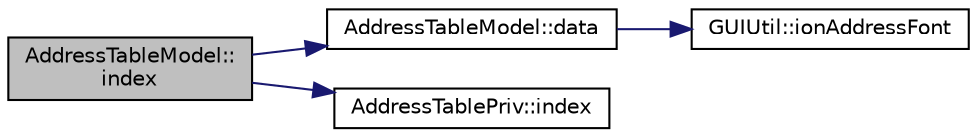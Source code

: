 digraph "AddressTableModel::index"
{
  edge [fontname="Helvetica",fontsize="10",labelfontname="Helvetica",labelfontsize="10"];
  node [fontname="Helvetica",fontsize="10",shape=record];
  rankdir="LR";
  Node148 [label="AddressTableModel::\lindex",height=0.2,width=0.4,color="black", fillcolor="grey75", style="filled", fontcolor="black"];
  Node148 -> Node149 [color="midnightblue",fontsize="10",style="solid",fontname="Helvetica"];
  Node149 [label="AddressTableModel::data",height=0.2,width=0.4,color="black", fillcolor="white", style="filled",URL="$d9/ded/class_address_table_model.html#a79b07007c147962c0119310ebd4931c1"];
  Node149 -> Node150 [color="midnightblue",fontsize="10",style="solid",fontname="Helvetica"];
  Node150 [label="GUIUtil::ionAddressFont",height=0.2,width=0.4,color="black", fillcolor="white", style="filled",URL="$d1/d87/namespace_g_u_i_util.html#a7cec12a5eacf453bfd69921c3e763b32"];
  Node148 -> Node151 [color="midnightblue",fontsize="10",style="solid",fontname="Helvetica"];
  Node151 [label="AddressTablePriv::index",height=0.2,width=0.4,color="black", fillcolor="white", style="filled",URL="$de/dba/class_address_table_priv.html#af311eb7d0189a74a508d7ad0f563f307"];
}
